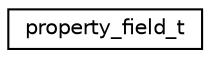 digraph G
{
  edge [fontname="Helvetica",fontsize="10",labelfontname="Helvetica",labelfontsize="10"];
  node [fontname="Helvetica",fontsize="10",shape=record];
  rankdir="LR";
  Node1 [label="property_field_t",height=0.2,width=0.4,color="black", fillcolor="white", style="filled",URL="$structproperty__field__t.html"];
}
